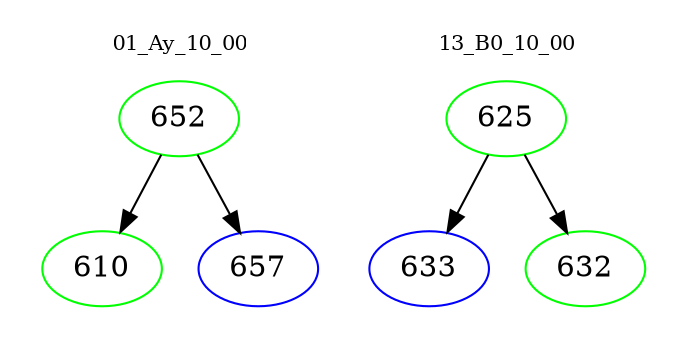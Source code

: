 digraph{
subgraph cluster_0 {
color = white
label = "01_Ay_10_00";
fontsize=10;
T0_652 [label="652", color="green"]
T0_652 -> T0_610 [color="black"]
T0_610 [label="610", color="green"]
T0_652 -> T0_657 [color="black"]
T0_657 [label="657", color="blue"]
}
subgraph cluster_1 {
color = white
label = "13_B0_10_00";
fontsize=10;
T1_625 [label="625", color="green"]
T1_625 -> T1_633 [color="black"]
T1_633 [label="633", color="blue"]
T1_625 -> T1_632 [color="black"]
T1_632 [label="632", color="green"]
}
}
